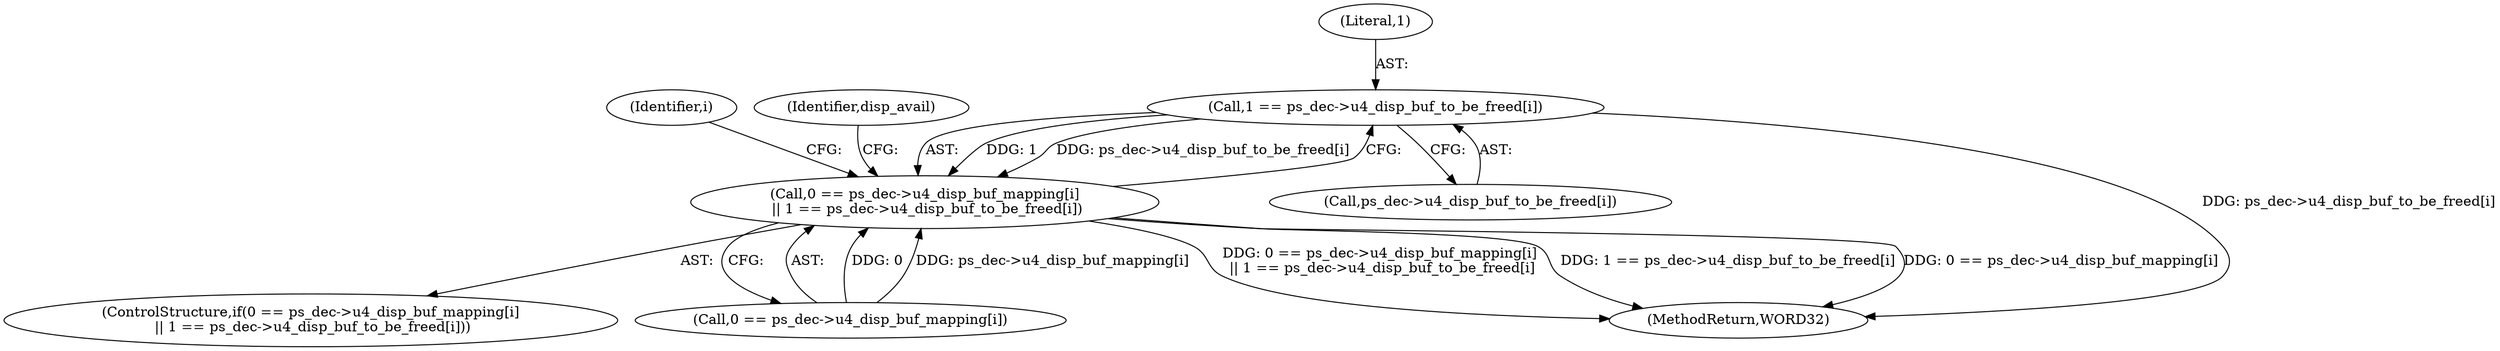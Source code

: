 digraph "0_Android_e86d3cfd2bc28dac421092106751e5638d54a848@pointer" {
"1000574" [label="(Call,1 == ps_dec->u4_disp_buf_to_be_freed[i])"];
"1000566" [label="(Call,0 == ps_dec->u4_disp_buf_mapping[i]\n || 1 == ps_dec->u4_disp_buf_to_be_freed[i])"];
"1000575" [label="(Literal,1)"];
"1000563" [label="(Identifier,i)"];
"1000576" [label="(Call,ps_dec->u4_disp_buf_to_be_freed[i])"];
"1000565" [label="(ControlStructure,if(0 == ps_dec->u4_disp_buf_mapping[i]\n || 1 == ps_dec->u4_disp_buf_to_be_freed[i]))"];
"1000567" [label="(Call,0 == ps_dec->u4_disp_buf_mapping[i])"];
"1000566" [label="(Call,0 == ps_dec->u4_disp_buf_mapping[i]\n || 1 == ps_dec->u4_disp_buf_to_be_freed[i])"];
"1000583" [label="(Identifier,disp_avail)"];
"1002270" [label="(MethodReturn,WORD32)"];
"1000574" [label="(Call,1 == ps_dec->u4_disp_buf_to_be_freed[i])"];
"1000574" -> "1000566"  [label="AST: "];
"1000574" -> "1000576"  [label="CFG: "];
"1000575" -> "1000574"  [label="AST: "];
"1000576" -> "1000574"  [label="AST: "];
"1000566" -> "1000574"  [label="CFG: "];
"1000574" -> "1002270"  [label="DDG: ps_dec->u4_disp_buf_to_be_freed[i]"];
"1000574" -> "1000566"  [label="DDG: 1"];
"1000574" -> "1000566"  [label="DDG: ps_dec->u4_disp_buf_to_be_freed[i]"];
"1000566" -> "1000565"  [label="AST: "];
"1000566" -> "1000567"  [label="CFG: "];
"1000567" -> "1000566"  [label="AST: "];
"1000583" -> "1000566"  [label="CFG: "];
"1000563" -> "1000566"  [label="CFG: "];
"1000566" -> "1002270"  [label="DDG: 0 == ps_dec->u4_disp_buf_mapping[i]\n || 1 == ps_dec->u4_disp_buf_to_be_freed[i]"];
"1000566" -> "1002270"  [label="DDG: 1 == ps_dec->u4_disp_buf_to_be_freed[i]"];
"1000566" -> "1002270"  [label="DDG: 0 == ps_dec->u4_disp_buf_mapping[i]"];
"1000567" -> "1000566"  [label="DDG: 0"];
"1000567" -> "1000566"  [label="DDG: ps_dec->u4_disp_buf_mapping[i]"];
}
